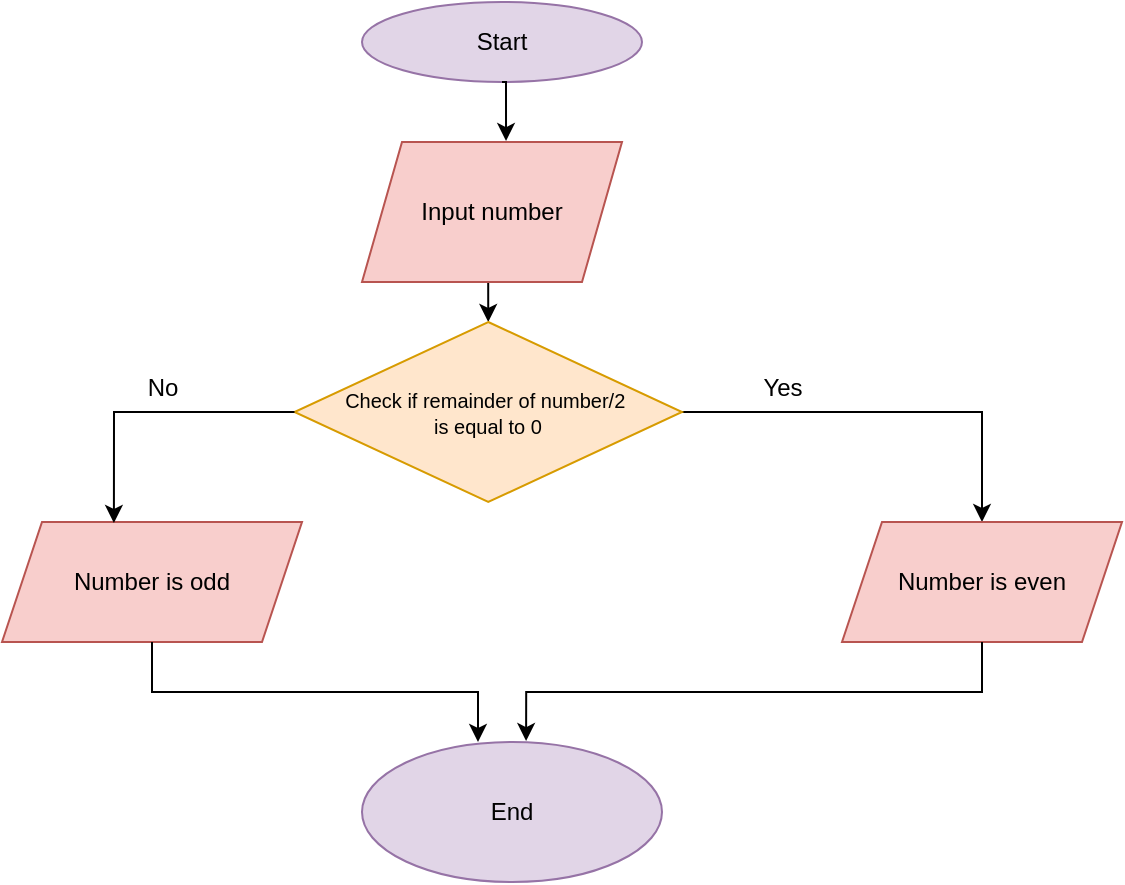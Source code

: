 <mxfile version="24.8.3">
  <diagram name="Page-1" id="K2F9U9xT6-q8BJG9NoC7">
    <mxGraphModel dx="1562" dy="857" grid="1" gridSize="10" guides="1" tooltips="1" connect="1" arrows="1" fold="1" page="1" pageScale="1" pageWidth="827" pageHeight="1169" math="0" shadow="0">
      <root>
        <mxCell id="0" />
        <mxCell id="1" parent="0" />
        <mxCell id="AgNIOPyjiJ7KgHtkXQK_-1" value="Start" style="ellipse;whiteSpace=wrap;html=1;fillColor=#e1d5e7;strokeColor=#9673a6;" vertex="1" parent="1">
          <mxGeometry x="320" y="40" width="140" height="40" as="geometry" />
        </mxCell>
        <mxCell id="AgNIOPyjiJ7KgHtkXQK_-8" style="edgeStyle=orthogonalEdgeStyle;rounded=0;orthogonalLoop=1;jettySize=auto;html=1;exitX=0.5;exitY=1;exitDx=0;exitDy=0;entryX=0.5;entryY=0;entryDx=0;entryDy=0;" edge="1" parent="1" source="AgNIOPyjiJ7KgHtkXQK_-2" target="AgNIOPyjiJ7KgHtkXQK_-7">
          <mxGeometry relative="1" as="geometry" />
        </mxCell>
        <mxCell id="AgNIOPyjiJ7KgHtkXQK_-2" value="Input number" style="shape=parallelogram;perimeter=parallelogramPerimeter;whiteSpace=wrap;html=1;fixedSize=1;fillColor=#f8cecc;strokeColor=#b85450;" vertex="1" parent="1">
          <mxGeometry x="320" y="110" width="130" height="70" as="geometry" />
        </mxCell>
        <mxCell id="AgNIOPyjiJ7KgHtkXQK_-16" style="edgeStyle=orthogonalEdgeStyle;rounded=0;orthogonalLoop=1;jettySize=auto;html=1;exitX=1;exitY=0.5;exitDx=0;exitDy=0;entryX=0.5;entryY=0;entryDx=0;entryDy=0;" edge="1" parent="1" source="AgNIOPyjiJ7KgHtkXQK_-7" target="AgNIOPyjiJ7KgHtkXQK_-13">
          <mxGeometry relative="1" as="geometry" />
        </mxCell>
        <mxCell id="AgNIOPyjiJ7KgHtkXQK_-7" value="&lt;font style=&quot;font-size: 10px;&quot;&gt;Check if remainder of number/2&amp;nbsp;&lt;/font&gt;&lt;div style=&quot;font-size: 10px;&quot;&gt;&lt;font style=&quot;font-size: 10px;&quot;&gt;is equal to 0&lt;/font&gt;&lt;/div&gt;" style="rhombus;whiteSpace=wrap;html=1;fillColor=#ffe6cc;strokeColor=#d79b00;" vertex="1" parent="1">
          <mxGeometry x="286.25" y="200" width="193.75" height="90" as="geometry" />
        </mxCell>
        <mxCell id="AgNIOPyjiJ7KgHtkXQK_-13" value="Number is even" style="shape=parallelogram;perimeter=parallelogramPerimeter;whiteSpace=wrap;html=1;fixedSize=1;fillColor=#f8cecc;strokeColor=#b85450;" vertex="1" parent="1">
          <mxGeometry x="560" y="300" width="140" height="60" as="geometry" />
        </mxCell>
        <mxCell id="AgNIOPyjiJ7KgHtkXQK_-17" value="Yes" style="text;html=1;align=center;verticalAlign=middle;resizable=0;points=[];autosize=1;strokeColor=none;fillColor=none;" vertex="1" parent="1">
          <mxGeometry x="510" y="218" width="40" height="30" as="geometry" />
        </mxCell>
        <mxCell id="AgNIOPyjiJ7KgHtkXQK_-19" value="No" style="text;html=1;align=center;verticalAlign=middle;resizable=0;points=[];autosize=1;strokeColor=none;fillColor=none;" vertex="1" parent="1">
          <mxGeometry x="199.5" y="218" width="40" height="30" as="geometry" />
        </mxCell>
        <mxCell id="AgNIOPyjiJ7KgHtkXQK_-20" value="Number is odd" style="shape=parallelogram;perimeter=parallelogramPerimeter;whiteSpace=wrap;html=1;fixedSize=1;fillColor=#f8cecc;strokeColor=#b85450;" vertex="1" parent="1">
          <mxGeometry x="140" y="300" width="150" height="60" as="geometry" />
        </mxCell>
        <mxCell id="AgNIOPyjiJ7KgHtkXQK_-21" style="edgeStyle=orthogonalEdgeStyle;rounded=0;orthogonalLoop=1;jettySize=auto;html=1;exitX=0;exitY=0.5;exitDx=0;exitDy=0;entryX=0.373;entryY=0.008;entryDx=0;entryDy=0;entryPerimeter=0;" edge="1" parent="1" source="AgNIOPyjiJ7KgHtkXQK_-7" target="AgNIOPyjiJ7KgHtkXQK_-20">
          <mxGeometry relative="1" as="geometry" />
        </mxCell>
        <mxCell id="AgNIOPyjiJ7KgHtkXQK_-22" value="End" style="ellipse;whiteSpace=wrap;html=1;fillColor=#e1d5e7;strokeColor=#9673a6;" vertex="1" parent="1">
          <mxGeometry x="320" y="410" width="150" height="70" as="geometry" />
        </mxCell>
        <mxCell id="AgNIOPyjiJ7KgHtkXQK_-23" style="edgeStyle=orthogonalEdgeStyle;rounded=0;orthogonalLoop=1;jettySize=auto;html=1;exitX=0.5;exitY=1;exitDx=0;exitDy=0;entryX=0.547;entryY=-0.007;entryDx=0;entryDy=0;entryPerimeter=0;" edge="1" parent="1" source="AgNIOPyjiJ7KgHtkXQK_-13" target="AgNIOPyjiJ7KgHtkXQK_-22">
          <mxGeometry relative="1" as="geometry" />
        </mxCell>
        <mxCell id="AgNIOPyjiJ7KgHtkXQK_-25" style="edgeStyle=orthogonalEdgeStyle;rounded=0;orthogonalLoop=1;jettySize=auto;html=1;exitX=0.5;exitY=1;exitDx=0;exitDy=0;" edge="1" parent="1" source="AgNIOPyjiJ7KgHtkXQK_-20">
          <mxGeometry relative="1" as="geometry">
            <mxPoint x="378" y="410" as="targetPoint" />
            <Array as="points">
              <mxPoint x="215" y="385" />
              <mxPoint x="378" y="385" />
            </Array>
          </mxGeometry>
        </mxCell>
        <mxCell id="AgNIOPyjiJ7KgHtkXQK_-30" style="edgeStyle=orthogonalEdgeStyle;rounded=0;orthogonalLoop=1;jettySize=auto;html=1;exitX=0.5;exitY=1;exitDx=0;exitDy=0;entryX=0.554;entryY=-0.007;entryDx=0;entryDy=0;entryPerimeter=0;" edge="1" parent="1" source="AgNIOPyjiJ7KgHtkXQK_-1" target="AgNIOPyjiJ7KgHtkXQK_-2">
          <mxGeometry relative="1" as="geometry" />
        </mxCell>
      </root>
    </mxGraphModel>
  </diagram>
</mxfile>
